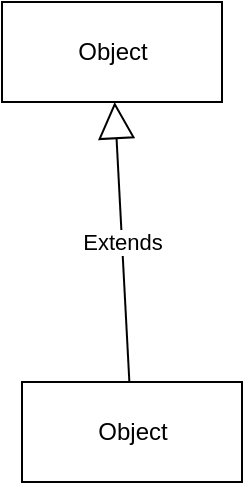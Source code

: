 <mxfile version="20.7.3" type="github"><diagram id="u9D0njP9YqmePBp_jP_7" name="Page-1"><mxGraphModel dx="1434" dy="746" grid="1" gridSize="10" guides="1" tooltips="1" connect="1" arrows="1" fold="1" page="1" pageScale="1" pageWidth="850" pageHeight="1100" math="0" shadow="0"><root><mxCell id="0"/><mxCell id="1" parent="0"/><mxCell id="UpsK5Ap9PN1cCSidOhfL-2" value="Object" style="html=1;" vertex="1" parent="1"><mxGeometry x="260" y="250" width="110" height="50" as="geometry"/></mxCell><mxCell id="UpsK5Ap9PN1cCSidOhfL-3" value="Object" style="html=1;" vertex="1" parent="1"><mxGeometry x="270" y="440" width="110" height="50" as="geometry"/></mxCell><mxCell id="UpsK5Ap9PN1cCSidOhfL-4" value="Extends" style="endArrow=block;endSize=16;endFill=0;html=1;rounded=0;" edge="1" parent="1" source="UpsK5Ap9PN1cCSidOhfL-3" target="UpsK5Ap9PN1cCSidOhfL-2"><mxGeometry width="160" relative="1" as="geometry"><mxPoint x="340" y="390" as="sourcePoint"/><mxPoint x="500" y="390" as="targetPoint"/></mxGeometry></mxCell></root></mxGraphModel></diagram></mxfile>